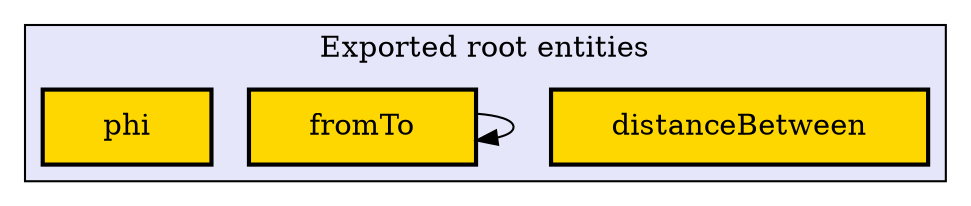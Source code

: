 digraph "Levels within Math" {
    node [margin="0.4,0.1"
         ,style=filled];
    subgraph cluster_0 {
        graph [label="Exported root entities"
              ,style=filled
              ,fillcolor=lavender];
        1 [label=distanceBetween
          ,shape=box
          ,fillcolor=gold
          ,style="filled,bold"];
        2 [label=fromTo
          ,shape=box
          ,fillcolor=gold
          ,style="filled,bold"];
        3 [label=phi
          ,shape=box
          ,fillcolor=gold
          ,style="filled,bold"];
    }
    2 -> 2 [penwidth=1,color=black];
}
